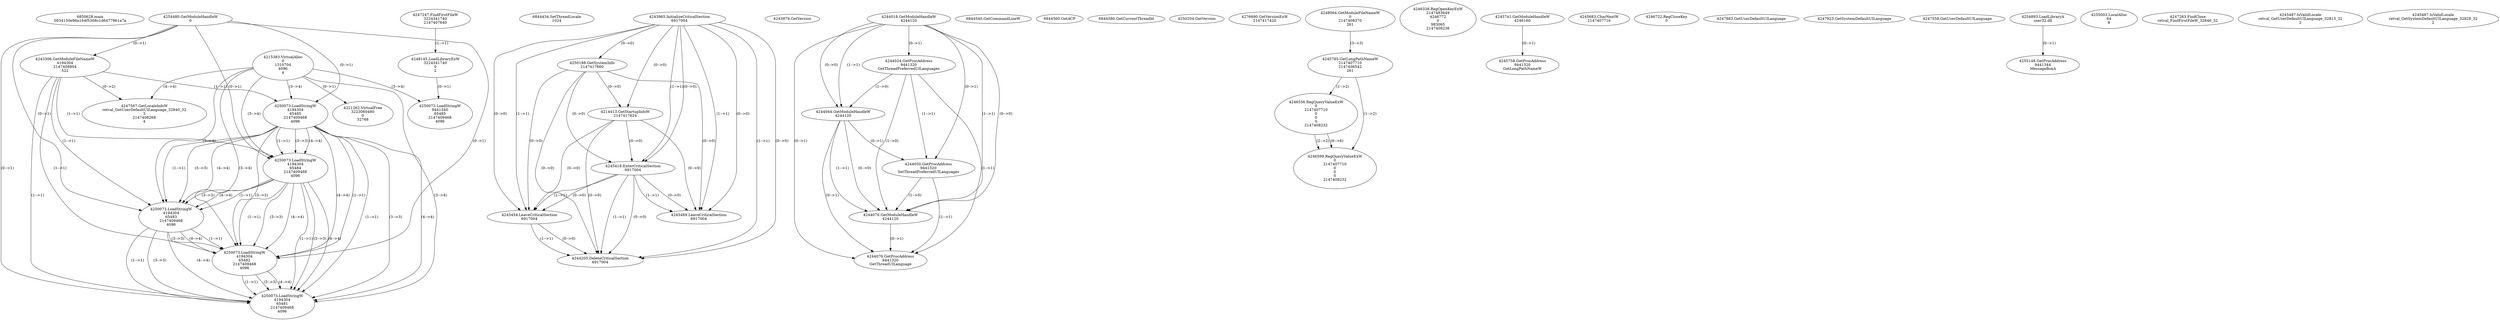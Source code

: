 // Global SCDG with merge call
digraph {
	0 [label="6850628.main
0034150e96a164f5308c1d6477961a7a"]
	1 [label="4254480.GetModuleHandleW
0"]
	2 [label="6844434.SetThreadLocale
1024"]
	3 [label="4243965.InitializeCriticalSection
6917004"]
	4 [label="4243979.GetVersion
"]
	5 [label="4244018.GetModuleHandleW
4244120"]
	6 [label="4244024.GetProcAddress
9441320
GetThreadPreferredUILanguages"]
	5 -> 6 [label="(0-->1)"]
	7 [label="4244044.GetModuleHandleW
4244120"]
	5 -> 7 [label="(1-->1)"]
	5 -> 7 [label="(0-->0)"]
	6 -> 7 [label="(1-->0)"]
	8 [label="4244050.GetProcAddress
9441320
SetThreadPreferredUILanguages"]
	5 -> 8 [label="(0-->1)"]
	6 -> 8 [label="(1-->1)"]
	7 -> 8 [label="(0-->1)"]
	9 [label="4244070.GetModuleHandleW
4244120"]
	5 -> 9 [label="(1-->1)"]
	7 -> 9 [label="(1-->1)"]
	5 -> 9 [label="(0-->0)"]
	6 -> 9 [label="(1-->0)"]
	7 -> 9 [label="(0-->0)"]
	8 -> 9 [label="(1-->0)"]
	10 [label="4244076.GetProcAddress
9441320
GetThreadUILanguage"]
	5 -> 10 [label="(0-->1)"]
	6 -> 10 [label="(1-->1)"]
	7 -> 10 [label="(0-->1)"]
	8 -> 10 [label="(1-->1)"]
	9 -> 10 [label="(0-->1)"]
	11 [label="4250188.GetSystemInfo
2147417660"]
	3 -> 11 [label="(0-->0)"]
	12 [label="6844540.GetCommandLineW
"]
	13 [label="4214413.GetStartupInfoW
2147417624"]
	3 -> 13 [label="(0-->0)"]
	11 -> 13 [label="(0-->0)"]
	14 [label="6844560.GetACP
"]
	15 [label="6844580.GetCurrentThreadId
"]
	16 [label="4250204.GetVersion
"]
	17 [label="4276690.GetVersionExW
2147417420"]
	18 [label="4243306.GetModuleFileNameW
4194304
2147408904
522"]
	1 -> 18 [label="(0-->1)"]
	19 [label="4248064.GetModuleFileNameW
0
2147408370
261"]
	20 [label="4215383.VirtualAlloc
0
1310704
4096
4"]
	21 [label="4246338.RegOpenKeyExW
2147483649
4246772
0
983065
2147408236"]
	22 [label="4245741.GetModuleHandleW
4246160"]
	23 [label="4245758.GetProcAddress
9441320
GetLongPathNameW"]
	22 -> 23 [label="(0-->1)"]
	24 [label="4245785.GetLongPathNameW
2147407710
2147406542
261"]
	19 -> 24 [label="(3-->3)"]
	25 [label="4245683.CharNextW
2147407716"]
	26 [label="4246556.RegQueryValueExW
0
2147407710
0
0
0
2147408232"]
	24 -> 26 [label="(1-->2)"]
	27 [label="4246599.RegQueryValueExW
0
2147407710
0
0
0
2147408232"]
	24 -> 27 [label="(1-->2)"]
	26 -> 27 [label="(2-->2)"]
	26 -> 27 [label="(6-->6)"]
	28 [label="4246722.RegCloseKey
0"]
	29 [label="4247883.GetUserDefaultUILanguage
"]
	30 [label="4245418.EnterCriticalSection
6917004"]
	3 -> 30 [label="(1-->1)"]
	3 -> 30 [label="(0-->0)"]
	11 -> 30 [label="(0-->0)"]
	13 -> 30 [label="(0-->0)"]
	31 [label="4245454.LeaveCriticalSection
6917004"]
	3 -> 31 [label="(1-->1)"]
	30 -> 31 [label="(1-->1)"]
	3 -> 31 [label="(0-->0)"]
	11 -> 31 [label="(0-->0)"]
	13 -> 31 [label="(0-->0)"]
	30 -> 31 [label="(0-->0)"]
	32 [label="4247923.GetSystemDefaultUILanguage
"]
	33 [label="4247558.GetUserDefaultUILanguage
"]
	34 [label="4247567.GetLocaleInfoW
retval_GetUserDefaultUILanguage_32840_32
3
2147408268
4"]
	18 -> 34 [label="(0-->2)"]
	20 -> 34 [label="(4-->4)"]
	35 [label="4247247.FindFirstFileW
3224341740
2147407640"]
	36 [label="4250073.LoadStringW
4194304
65485
2147409468
4096"]
	1 -> 36 [label="(0-->1)"]
	18 -> 36 [label="(1-->1)"]
	20 -> 36 [label="(3-->4)"]
	37 [label="4250073.LoadStringW
4194304
65484
2147409468
4096"]
	1 -> 37 [label="(0-->1)"]
	18 -> 37 [label="(1-->1)"]
	36 -> 37 [label="(1-->1)"]
	36 -> 37 [label="(3-->3)"]
	20 -> 37 [label="(3-->4)"]
	36 -> 37 [label="(4-->4)"]
	38 [label="4250073.LoadStringW
4194304
65483
2147409468
4096"]
	1 -> 38 [label="(0-->1)"]
	18 -> 38 [label="(1-->1)"]
	36 -> 38 [label="(1-->1)"]
	37 -> 38 [label="(1-->1)"]
	36 -> 38 [label="(3-->3)"]
	37 -> 38 [label="(3-->3)"]
	20 -> 38 [label="(3-->4)"]
	36 -> 38 [label="(4-->4)"]
	37 -> 38 [label="(4-->4)"]
	39 [label="4250073.LoadStringW
4194304
65482
2147409468
4096"]
	1 -> 39 [label="(0-->1)"]
	18 -> 39 [label="(1-->1)"]
	36 -> 39 [label="(1-->1)"]
	37 -> 39 [label="(1-->1)"]
	38 -> 39 [label="(1-->1)"]
	36 -> 39 [label="(3-->3)"]
	37 -> 39 [label="(3-->3)"]
	38 -> 39 [label="(3-->3)"]
	20 -> 39 [label="(3-->4)"]
	36 -> 39 [label="(4-->4)"]
	37 -> 39 [label="(4-->4)"]
	38 -> 39 [label="(4-->4)"]
	40 [label="4254893.LoadLibraryA
user32.dll"]
	41 [label="4255003.LocalAlloc
64
8"]
	42 [label="4255148.GetProcAddress
9441344
MessageBoxA"]
	40 -> 42 [label="(0-->1)"]
	43 [label="4244205.DeleteCriticalSection
6917004"]
	3 -> 43 [label="(1-->1)"]
	30 -> 43 [label="(1-->1)"]
	31 -> 43 [label="(1-->1)"]
	3 -> 43 [label="(0-->0)"]
	11 -> 43 [label="(0-->0)"]
	13 -> 43 [label="(0-->0)"]
	30 -> 43 [label="(0-->0)"]
	31 -> 43 [label="(0-->0)"]
	44 [label="4221262.VirtualFree
3223060480
0
32768"]
	20 -> 44 [label="(0-->1)"]
	45 [label="4250073.LoadStringW
4194304
65481
2147409468
4096"]
	1 -> 45 [label="(0-->1)"]
	18 -> 45 [label="(1-->1)"]
	36 -> 45 [label="(1-->1)"]
	37 -> 45 [label="(1-->1)"]
	38 -> 45 [label="(1-->1)"]
	39 -> 45 [label="(1-->1)"]
	36 -> 45 [label="(3-->3)"]
	37 -> 45 [label="(3-->3)"]
	38 -> 45 [label="(3-->3)"]
	39 -> 45 [label="(3-->3)"]
	20 -> 45 [label="(3-->4)"]
	36 -> 45 [label="(4-->4)"]
	37 -> 45 [label="(4-->4)"]
	38 -> 45 [label="(4-->4)"]
	39 -> 45 [label="(4-->4)"]
	46 [label="4247263.FindClose
retval_FindFirstFileW_32846_32"]
	47 [label="4248145.LoadLibraryExW
3224341740
0
2"]
	35 -> 47 [label="(1-->1)"]
	48 [label="4250073.LoadStringW
9441340
65485
2147409468
4096"]
	47 -> 48 [label="(0-->1)"]
	20 -> 48 [label="(3-->4)"]
	49 [label="4245469.LeaveCriticalSection
6917004"]
	3 -> 49 [label="(1-->1)"]
	30 -> 49 [label="(1-->1)"]
	3 -> 49 [label="(0-->0)"]
	11 -> 49 [label="(0-->0)"]
	13 -> 49 [label="(0-->0)"]
	30 -> 49 [label="(0-->0)"]
	50 [label="4245487.IsValidLocale
retval_GetUserDefaultUILanguage_32815_32
2"]
	51 [label="4245487.IsValidLocale
retval_GetSystemDefaultUILanguage_32828_32
2"]
}

